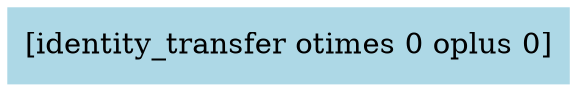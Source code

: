 digraph "[Start]" {
"0xfa7050" [label="[identity_transfer otimes 0 oplus 0]", color=lightblue,style=filled,shape=box]
}


